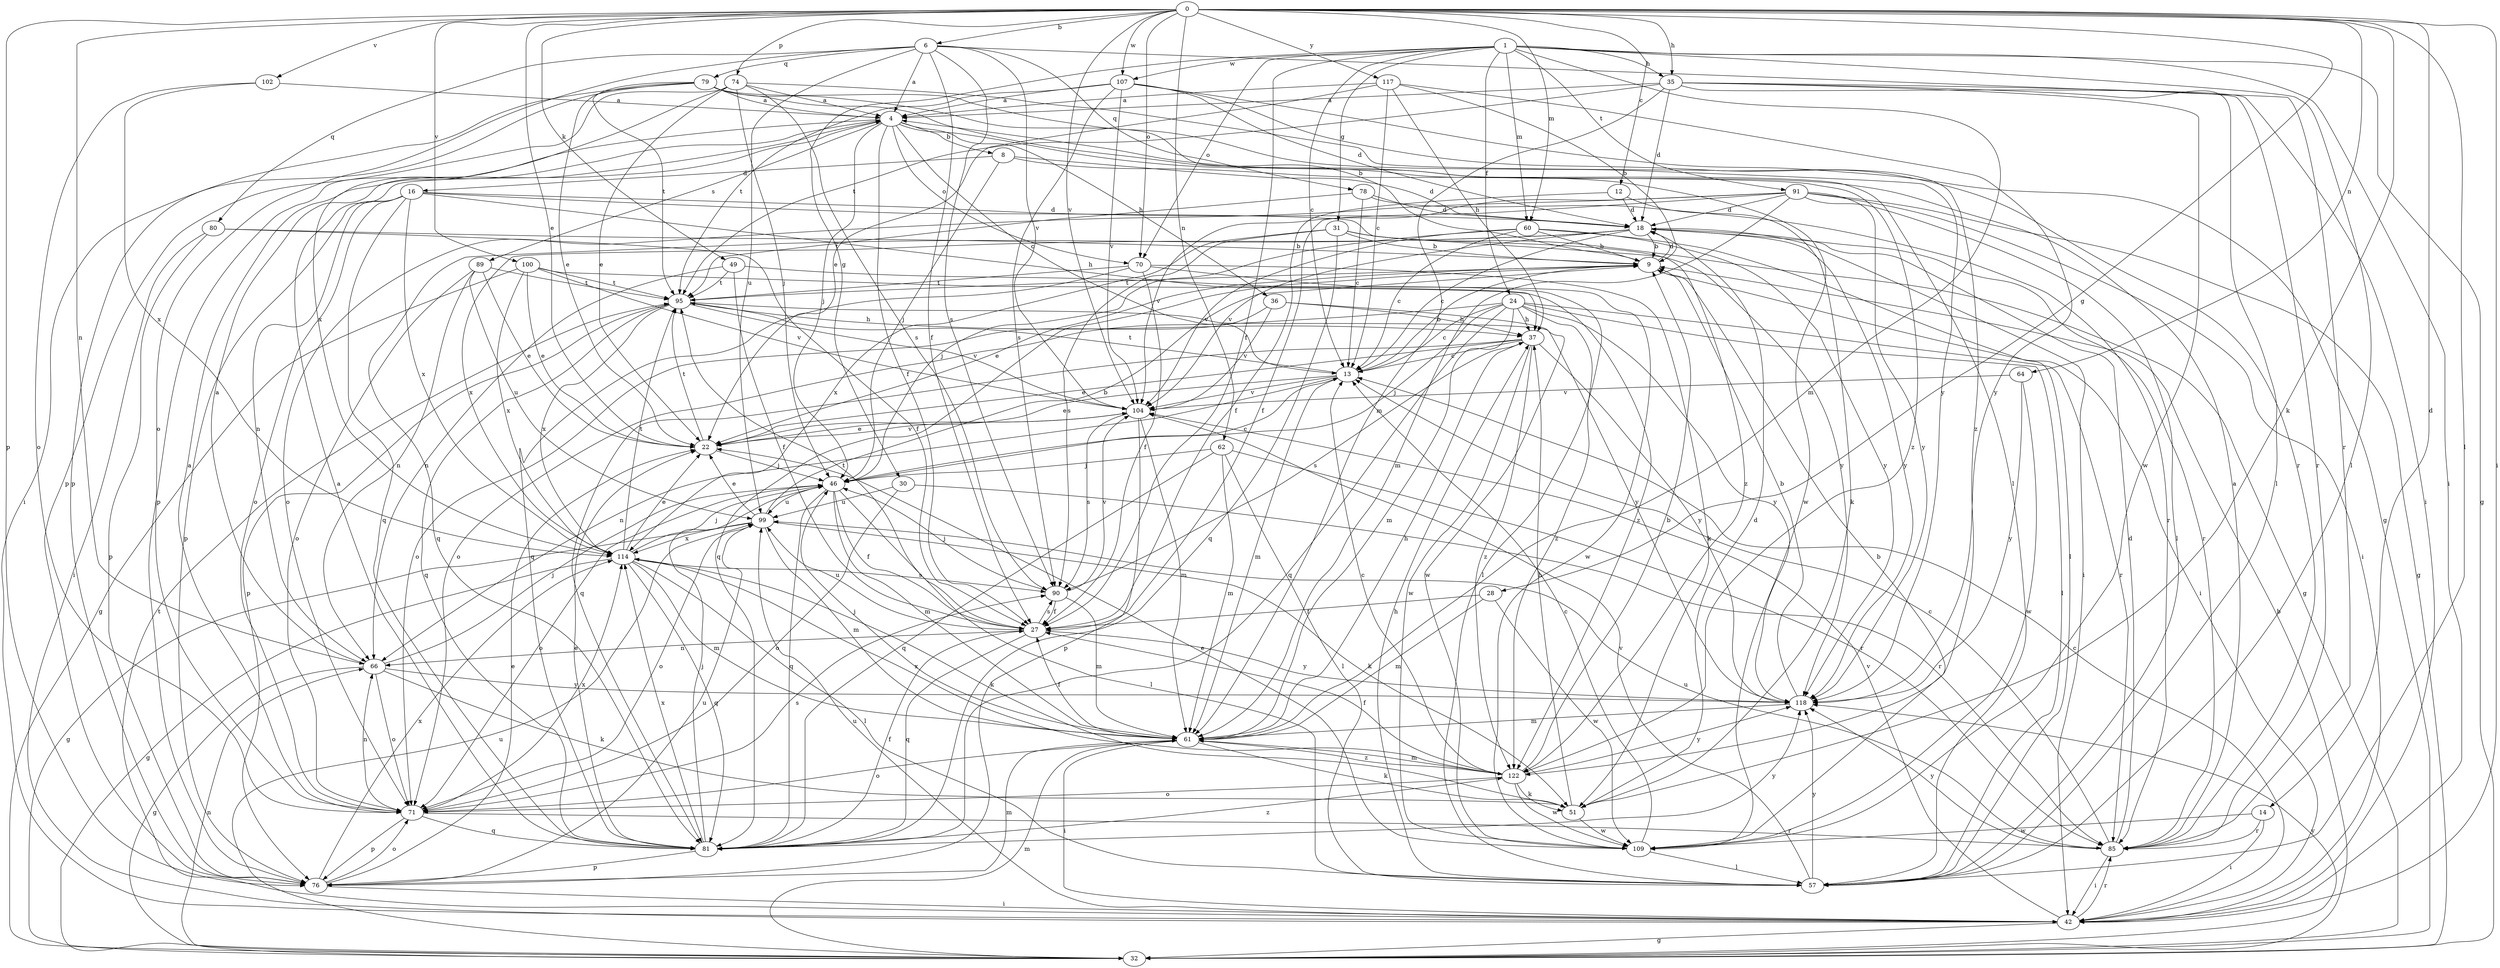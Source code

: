 strict digraph  {
0;
1;
4;
6;
8;
9;
12;
13;
14;
16;
18;
22;
24;
27;
28;
30;
31;
32;
35;
36;
37;
42;
46;
49;
51;
57;
60;
61;
62;
64;
66;
70;
71;
74;
76;
78;
79;
80;
81;
85;
89;
90;
91;
95;
99;
100;
102;
104;
107;
109;
114;
117;
118;
122;
0 -> 6  [label=b];
0 -> 12  [label=c];
0 -> 14  [label=d];
0 -> 22  [label=e];
0 -> 28  [label=g];
0 -> 35  [label=h];
0 -> 42  [label=i];
0 -> 49  [label=k];
0 -> 51  [label=k];
0 -> 57  [label=l];
0 -> 60  [label=m];
0 -> 62  [label=n];
0 -> 64  [label=n];
0 -> 66  [label=n];
0 -> 70  [label=o];
0 -> 74  [label=p];
0 -> 76  [label=p];
0 -> 100  [label=v];
0 -> 102  [label=v];
0 -> 104  [label=v];
0 -> 107  [label=w];
0 -> 117  [label=y];
1 -> 13  [label=c];
1 -> 24  [label=f];
1 -> 27  [label=f];
1 -> 30  [label=g];
1 -> 31  [label=g];
1 -> 32  [label=g];
1 -> 35  [label=h];
1 -> 42  [label=i];
1 -> 57  [label=l];
1 -> 60  [label=m];
1 -> 61  [label=m];
1 -> 70  [label=o];
1 -> 91  [label=t];
1 -> 107  [label=w];
4 -> 8  [label=b];
4 -> 13  [label=c];
4 -> 27  [label=f];
4 -> 36  [label=h];
4 -> 46  [label=j];
4 -> 70  [label=o];
4 -> 76  [label=p];
4 -> 89  [label=s];
4 -> 122  [label=z];
6 -> 4  [label=a];
6 -> 27  [label=f];
6 -> 71  [label=o];
6 -> 78  [label=q];
6 -> 79  [label=q];
6 -> 80  [label=q];
6 -> 85  [label=r];
6 -> 90  [label=s];
6 -> 99  [label=u];
6 -> 104  [label=v];
8 -> 16  [label=d];
8 -> 18  [label=d];
8 -> 46  [label=j];
8 -> 109  [label=w];
9 -> 18  [label=d];
9 -> 22  [label=e];
9 -> 42  [label=i];
9 -> 81  [label=q];
9 -> 95  [label=t];
12 -> 18  [label=d];
12 -> 27  [label=f];
12 -> 51  [label=k];
13 -> 9  [label=b];
13 -> 22  [label=e];
13 -> 61  [label=m];
13 -> 66  [label=n];
13 -> 95  [label=t];
13 -> 104  [label=v];
14 -> 42  [label=i];
14 -> 85  [label=r];
14 -> 109  [label=w];
16 -> 18  [label=d];
16 -> 37  [label=h];
16 -> 66  [label=n];
16 -> 71  [label=o];
16 -> 76  [label=p];
16 -> 81  [label=q];
16 -> 114  [label=x];
16 -> 122  [label=z];
18 -> 9  [label=b];
18 -> 13  [label=c];
18 -> 42  [label=i];
18 -> 81  [label=q];
18 -> 85  [label=r];
18 -> 104  [label=v];
18 -> 114  [label=x];
18 -> 118  [label=y];
22 -> 46  [label=j];
22 -> 95  [label=t];
22 -> 104  [label=v];
24 -> 13  [label=c];
24 -> 37  [label=h];
24 -> 46  [label=j];
24 -> 57  [label=l];
24 -> 61  [label=m];
24 -> 71  [label=o];
24 -> 81  [label=q];
24 -> 85  [label=r];
24 -> 118  [label=y];
24 -> 122  [label=z];
27 -> 66  [label=n];
27 -> 81  [label=q];
27 -> 90  [label=s];
27 -> 95  [label=t];
27 -> 99  [label=u];
27 -> 118  [label=y];
28 -> 27  [label=f];
28 -> 61  [label=m];
28 -> 109  [label=w];
30 -> 71  [label=o];
30 -> 85  [label=r];
30 -> 99  [label=u];
31 -> 9  [label=b];
31 -> 32  [label=g];
31 -> 81  [label=q];
31 -> 90  [label=s];
31 -> 114  [label=x];
31 -> 118  [label=y];
32 -> 9  [label=b];
32 -> 61  [label=m];
32 -> 66  [label=n];
32 -> 99  [label=u];
32 -> 118  [label=y];
35 -> 4  [label=a];
35 -> 18  [label=d];
35 -> 42  [label=i];
35 -> 57  [label=l];
35 -> 61  [label=m];
35 -> 85  [label=r];
35 -> 95  [label=t];
35 -> 109  [label=w];
36 -> 37  [label=h];
36 -> 71  [label=o];
36 -> 104  [label=v];
36 -> 109  [label=w];
37 -> 13  [label=c];
37 -> 22  [label=e];
37 -> 81  [label=q];
37 -> 90  [label=s];
37 -> 109  [label=w];
37 -> 118  [label=y];
37 -> 122  [label=z];
42 -> 13  [label=c];
42 -> 32  [label=g];
42 -> 85  [label=r];
42 -> 95  [label=t];
42 -> 99  [label=u];
42 -> 104  [label=v];
46 -> 13  [label=c];
46 -> 27  [label=f];
46 -> 57  [label=l];
46 -> 61  [label=m];
46 -> 71  [label=o];
46 -> 81  [label=q];
46 -> 99  [label=u];
49 -> 27  [label=f];
49 -> 57  [label=l];
49 -> 66  [label=n];
49 -> 95  [label=t];
51 -> 18  [label=d];
51 -> 37  [label=h];
51 -> 109  [label=w];
57 -> 37  [label=h];
57 -> 104  [label=v];
57 -> 118  [label=y];
60 -> 9  [label=b];
60 -> 13  [label=c];
60 -> 46  [label=j];
60 -> 57  [label=l];
60 -> 104  [label=v];
60 -> 118  [label=y];
61 -> 27  [label=f];
61 -> 37  [label=h];
61 -> 42  [label=i];
61 -> 46  [label=j];
61 -> 51  [label=k];
61 -> 71  [label=o];
61 -> 122  [label=z];
62 -> 46  [label=j];
62 -> 57  [label=l];
62 -> 61  [label=m];
62 -> 81  [label=q];
62 -> 85  [label=r];
64 -> 104  [label=v];
64 -> 109  [label=w];
64 -> 118  [label=y];
66 -> 4  [label=a];
66 -> 32  [label=g];
66 -> 46  [label=j];
66 -> 51  [label=k];
66 -> 71  [label=o];
66 -> 118  [label=y];
70 -> 27  [label=f];
70 -> 51  [label=k];
70 -> 81  [label=q];
70 -> 95  [label=t];
70 -> 109  [label=w];
71 -> 4  [label=a];
71 -> 66  [label=n];
71 -> 76  [label=p];
71 -> 81  [label=q];
71 -> 85  [label=r];
71 -> 90  [label=s];
71 -> 114  [label=x];
74 -> 4  [label=a];
74 -> 22  [label=e];
74 -> 46  [label=j];
74 -> 76  [label=p];
74 -> 85  [label=r];
74 -> 90  [label=s];
74 -> 114  [label=x];
76 -> 22  [label=e];
76 -> 42  [label=i];
76 -> 61  [label=m];
76 -> 71  [label=o];
76 -> 99  [label=u];
76 -> 114  [label=x];
78 -> 13  [label=c];
78 -> 18  [label=d];
78 -> 85  [label=r];
78 -> 95  [label=t];
79 -> 4  [label=a];
79 -> 9  [label=b];
79 -> 22  [label=e];
79 -> 42  [label=i];
79 -> 57  [label=l];
79 -> 76  [label=p];
79 -> 95  [label=t];
79 -> 118  [label=y];
80 -> 9  [label=b];
80 -> 27  [label=f];
80 -> 42  [label=i];
80 -> 76  [label=p];
81 -> 4  [label=a];
81 -> 22  [label=e];
81 -> 27  [label=f];
81 -> 46  [label=j];
81 -> 76  [label=p];
81 -> 114  [label=x];
81 -> 118  [label=y];
81 -> 122  [label=z];
85 -> 4  [label=a];
85 -> 13  [label=c];
85 -> 18  [label=d];
85 -> 42  [label=i];
85 -> 99  [label=u];
85 -> 118  [label=y];
89 -> 22  [label=e];
89 -> 66  [label=n];
89 -> 71  [label=o];
89 -> 95  [label=t];
89 -> 99  [label=u];
90 -> 27  [label=f];
90 -> 46  [label=j];
90 -> 61  [label=m];
90 -> 104  [label=v];
91 -> 18  [label=d];
91 -> 27  [label=f];
91 -> 32  [label=g];
91 -> 42  [label=i];
91 -> 57  [label=l];
91 -> 61  [label=m];
91 -> 71  [label=o];
91 -> 104  [label=v];
91 -> 118  [label=y];
95 -> 37  [label=h];
95 -> 76  [label=p];
95 -> 81  [label=q];
95 -> 104  [label=v];
95 -> 114  [label=x];
95 -> 118  [label=y];
99 -> 9  [label=b];
99 -> 22  [label=e];
99 -> 32  [label=g];
99 -> 51  [label=k];
99 -> 61  [label=m];
99 -> 71  [label=o];
99 -> 114  [label=x];
100 -> 22  [label=e];
100 -> 32  [label=g];
100 -> 95  [label=t];
100 -> 104  [label=v];
100 -> 114  [label=x];
100 -> 122  [label=z];
102 -> 4  [label=a];
102 -> 71  [label=o];
102 -> 114  [label=x];
104 -> 22  [label=e];
104 -> 61  [label=m];
104 -> 76  [label=p];
104 -> 90  [label=s];
107 -> 4  [label=a];
107 -> 18  [label=d];
107 -> 32  [label=g];
107 -> 90  [label=s];
107 -> 95  [label=t];
107 -> 104  [label=v];
107 -> 122  [label=z];
109 -> 9  [label=b];
109 -> 13  [label=c];
109 -> 22  [label=e];
109 -> 57  [label=l];
114 -> 22  [label=e];
114 -> 32  [label=g];
114 -> 46  [label=j];
114 -> 51  [label=k];
114 -> 57  [label=l];
114 -> 61  [label=m];
114 -> 81  [label=q];
114 -> 90  [label=s];
114 -> 95  [label=t];
117 -> 4  [label=a];
117 -> 9  [label=b];
117 -> 13  [label=c];
117 -> 22  [label=e];
117 -> 37  [label=h];
117 -> 118  [label=y];
118 -> 9  [label=b];
118 -> 61  [label=m];
122 -> 9  [label=b];
122 -> 13  [label=c];
122 -> 27  [label=f];
122 -> 51  [label=k];
122 -> 61  [label=m];
122 -> 71  [label=o];
122 -> 109  [label=w];
122 -> 114  [label=x];
122 -> 118  [label=y];
}
